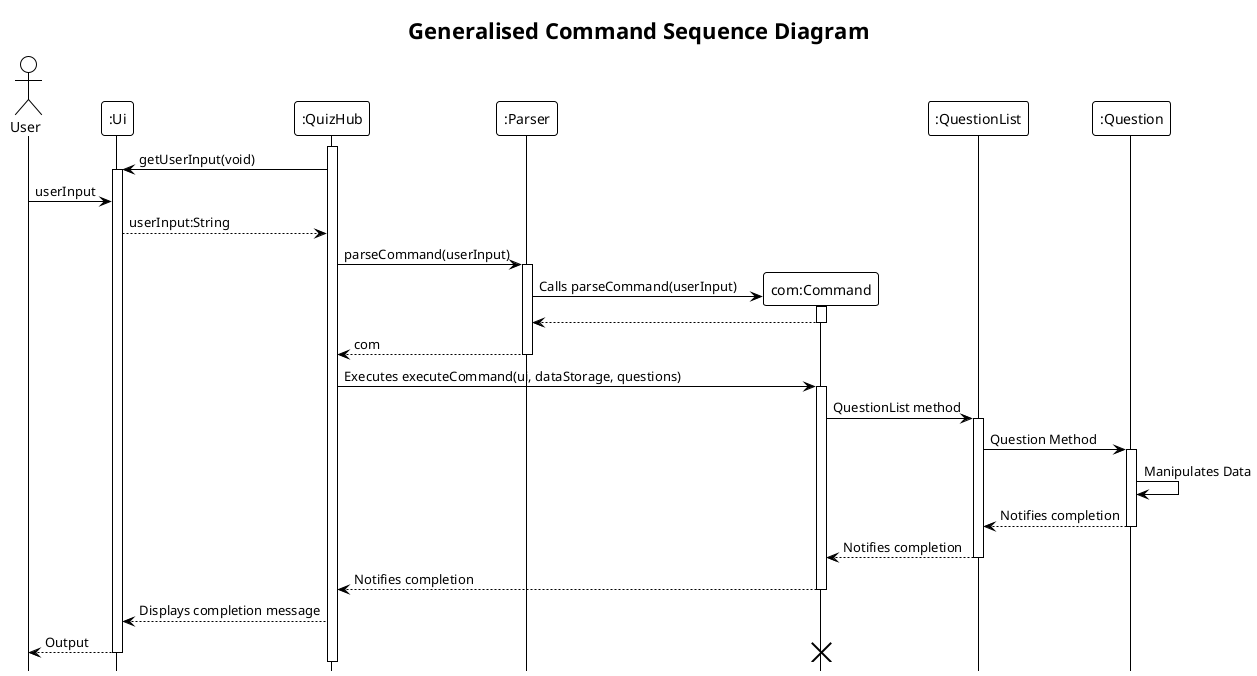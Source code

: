 @startuml
!theme plain
hide footbox
title Generalised Command Sequence Diagram

actor User
participant Ui as ":Ui"
participant QuizHub as ":QuizHub"
participant Parser as ":Parser"
participant Command as "com:Command"
participant QuestionList as ":QuestionList"
participant Question as ":Question"

activate QuizHub
QuizHub -> Ui : getUserInput(void)
activate Ui
User -> Ui: userInput
Ui --> QuizHub : userInput:String
QuizHub -> Parser : parseCommand(userInput)
activate Parser
create Command
Parser -> Command: Calls parseCommand(userInput)
activate Command
Command --> Parser
deactivate Command
Parser --> QuizHub : com
deactivate Parser
QuizHub -> Command: Executes executeCommand(ui, dataStorage, questions)
activate Command
Command -> QuestionList: QuestionList method
activate QuestionList
QuestionList -> Question: Question Method
activate Question
Question -> Question: Manipulates Data
Question --> QuestionList: Notifies completion
deactivate Question
QuestionList --> Command: Notifies completion
deactivate QuestionList
Command --> QuizHub: Notifies completion
deactivate Command
QuizHub --> Ui: Displays completion message
Ui --> User : Output
deactivate Ui
destroy Command

@enduml
